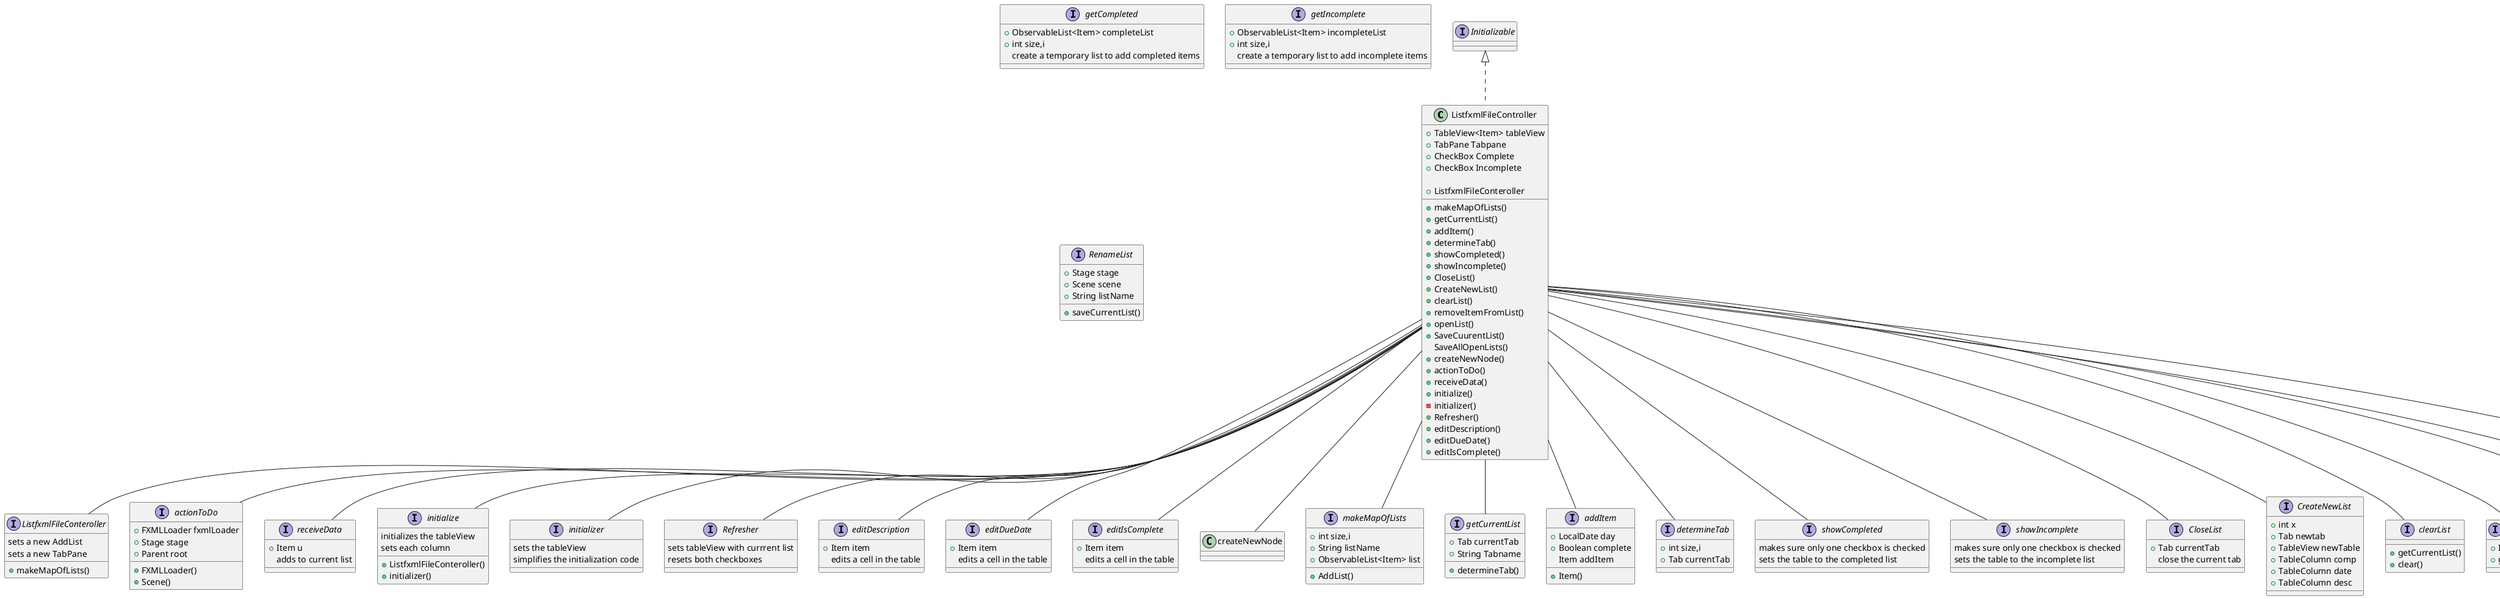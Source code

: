 @startuml

class ListfxmlFileController implements Initializable{
'+ObservableList<Item> lister
'+Stage stage
'+ToDoList newlist
'+AddList bist
'+ListfxmlFileConteroller()
+TableView<Item> tableView
'+TableColumn<Item,Boolean> CompColumn
'+TableColumn<Item, LocalDate> DateColumn
'+TableColumn<Item,String> DescColumn
+TabPane Tabpane
+CheckBox Complete
+CheckBox Incomplete

+makeMapOfLists()
+getCurrentList()
+addItem()
+ListfxmlFileConteroller
+determineTab()
'+getCompleted()
+showCompleted()
'+getIncomplete()
+showIncomplete()
+CloseList()
+CreateNewList()
'+RenameList()
+clearList()
+removeItemFromList()
+openList()
+SaveCuurentList()
SaveAllOpenLists()




+createNewNode()




+actionToDo()
+receiveData()
+initialize()
-initializer()
'+getItemS()
+Refresher()
+editDescription()
+editDueDate()
+editIsComplete()
'+setItem()
}

ListfxmlFileController-- ListfxmlFileConteroller
ListfxmlFileController-- actionToDo
ListfxmlFileController-- receiveData
ListfxmlFileController-- initialize
ListfxmlFileController-- initializer
'ListfxmlFileController-- getItemS
ListfxmlFileController-- Refresher
ListfxmlFileController-- editDescription
ListfxmlFileController-- editDueDate
ListfxmlFileController-- editIsComplete
'ListfxmlFileController-- setItem

ListfxmlFileController--createNewNode
ListfxmlFileController--makeMapOfLists
ListfxmlFileController--getCurrentList
ListfxmlFileController--addItem
ListfxmlFileController-- determineTab
'ListfxmlFileController--getCompleted
ListfxmlFileController--showCompleted
'ListfxmlFileController--getIncomplete
ListfxmlFileController--showIncomplete
ListfxmlFileController--CloseList
ListfxmlFileController--CreateNewList
'ListfxmlFileController-- RenameList
ListfxmlFileController--clearList
ListfxmlFileController-- removeItemFromList
ListfxmlFileController--openList
ListfxmlFileController--SaveCuurentList
ListfxmlFileController--SaveAllOpenLists


interface makeMapOfLists{
+int size,i
+String listName
+ObservableList<Item> list
+AddList()
}

interface getCompleted{
+ObservableList<Item> completeList
+int size,i
create a temporary list to add completed items
}

interface showCompleted{
makes sure only one checkbox is checked
sets the table to the completed list
}

interface getIncomplete{
+ObservableList<Item> incompleteList
+int size,i
create a temporary list to add incomplete items
}

interface showIncomplete{
makes sure only one checkbox is checked
sets the table to the incomplete list
}

interface CloseList{
+Tab currentTab
close the current tab
}

interface CreateNewList{
+int x
+Tab newtab
+TableView newTable
+TableColumn comp
+TableColumn date
+TableColumn desc

}

interface RenameList{
+Stage stage
+Scene scene
+String listName
+saveCurrentList()
}

interface clearList{
+getCurrentList()
+clear()
}

interface removeItemFromList{
+Item item
+getCurrentList
}

interface openList{
+openList()
}

interface SaveCuurentList{
+SaveCuurentList()
}

interface SaveAllOpenLists{
+SaveAllOpenLists()
}


interface getCurrentList{
+Tab currentTab
+determineTab()
+String Tabname
}

interface addItem{
+LocalDate day
+Boolean complete
Item addItem
+Item()
}



interface initialize{
+ListfxmlFileConteroller()
+initializer()
initializes the tableView
sets each column

}

interface determineTab{
+int size,i
+Tab currentTab
}


interface initializer{
sets the tableView
simplifies the initialization code
}



interface Refresher{
sets tableView with currrent list
resets both checkboxes
}

interface editDescription{
+Item item
edits a cell in the table
}

interface editDueDate{
+Item item
edits a cell in the table
}

interface editIsComplete{
+Item item
edits a cell in the table
}

'interface setItem{
'prints out the item that was just added
'}
interface actionToDo{
+FXMLLoader()
+FXMLLoader fxmlLoader
+Stage stage
+Scene()
+Parent root
}


interface receiveData{
+Item u
adds to current list
}

interface ListfxmlFileConteroller{
sets a new AddList
sets a new TabPane
+makeMapOfLists()
}


@enduml